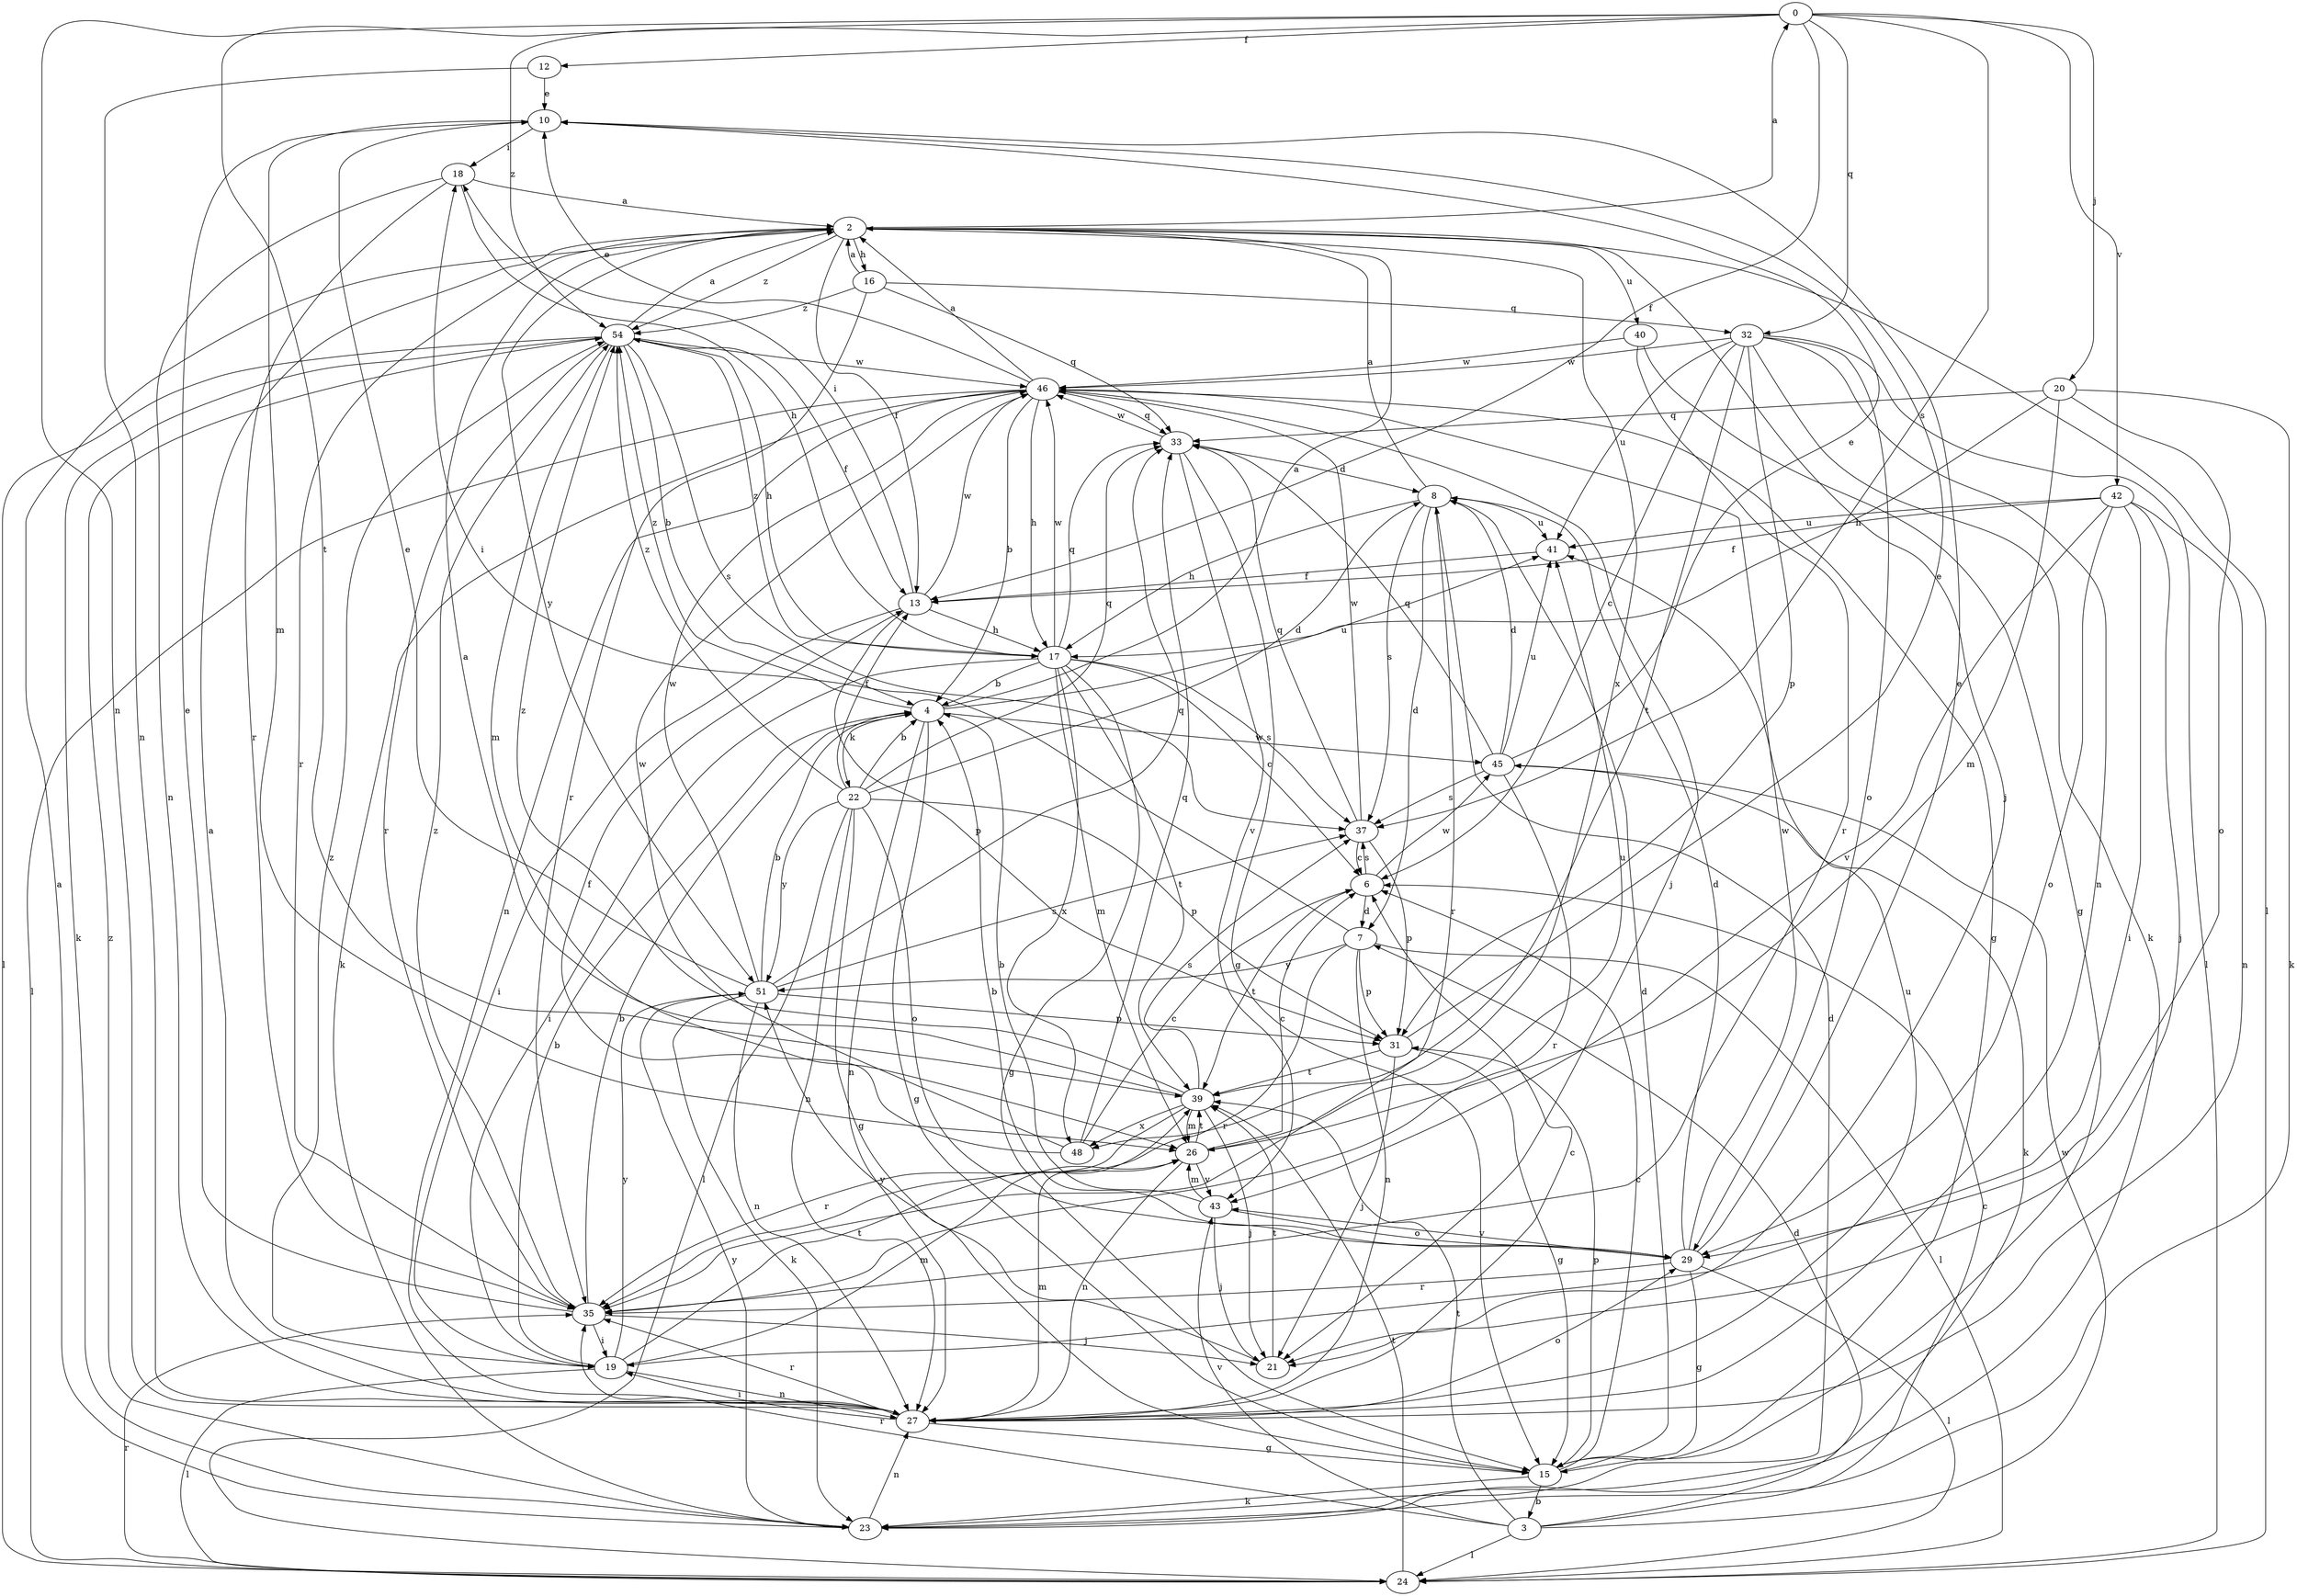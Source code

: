 strict digraph  {
0;
2;
3;
4;
6;
7;
8;
10;
12;
13;
15;
16;
17;
18;
19;
20;
21;
22;
23;
24;
26;
27;
29;
31;
32;
33;
35;
37;
39;
40;
41;
42;
43;
45;
46;
48;
51;
54;
0 -> 12  [label=f];
0 -> 13  [label=f];
0 -> 20  [label=j];
0 -> 27  [label=n];
0 -> 32  [label=q];
0 -> 37  [label=s];
0 -> 39  [label=t];
0 -> 42  [label=v];
0 -> 54  [label=z];
2 -> 0  [label=a];
2 -> 13  [label=f];
2 -> 16  [label=h];
2 -> 21  [label=j];
2 -> 24  [label=l];
2 -> 35  [label=r];
2 -> 40  [label=u];
2 -> 48  [label=x];
2 -> 51  [label=y];
2 -> 54  [label=z];
3 -> 6  [label=c];
3 -> 7  [label=d];
3 -> 24  [label=l];
3 -> 35  [label=r];
3 -> 39  [label=t];
3 -> 43  [label=v];
3 -> 45  [label=w];
4 -> 2  [label=a];
4 -> 15  [label=g];
4 -> 22  [label=k];
4 -> 27  [label=n];
4 -> 41  [label=u];
4 -> 45  [label=w];
4 -> 54  [label=z];
6 -> 7  [label=d];
6 -> 37  [label=s];
6 -> 39  [label=t];
6 -> 45  [label=w];
7 -> 18  [label=i];
7 -> 24  [label=l];
7 -> 27  [label=n];
7 -> 31  [label=p];
7 -> 35  [label=r];
7 -> 51  [label=y];
8 -> 2  [label=a];
8 -> 7  [label=d];
8 -> 17  [label=h];
8 -> 35  [label=r];
8 -> 37  [label=s];
8 -> 41  [label=u];
10 -> 18  [label=i];
10 -> 26  [label=m];
12 -> 10  [label=e];
12 -> 27  [label=n];
13 -> 17  [label=h];
13 -> 18  [label=i];
13 -> 19  [label=i];
13 -> 31  [label=p];
13 -> 46  [label=w];
15 -> 3  [label=b];
15 -> 6  [label=c];
15 -> 8  [label=d];
15 -> 23  [label=k];
15 -> 31  [label=p];
16 -> 2  [label=a];
16 -> 32  [label=q];
16 -> 33  [label=q];
16 -> 35  [label=r];
16 -> 54  [label=z];
17 -> 4  [label=b];
17 -> 6  [label=c];
17 -> 15  [label=g];
17 -> 19  [label=i];
17 -> 26  [label=m];
17 -> 33  [label=q];
17 -> 37  [label=s];
17 -> 39  [label=t];
17 -> 46  [label=w];
17 -> 48  [label=x];
17 -> 54  [label=z];
18 -> 2  [label=a];
18 -> 17  [label=h];
18 -> 27  [label=n];
18 -> 35  [label=r];
19 -> 4  [label=b];
19 -> 24  [label=l];
19 -> 26  [label=m];
19 -> 27  [label=n];
19 -> 39  [label=t];
19 -> 51  [label=y];
19 -> 54  [label=z];
20 -> 17  [label=h];
20 -> 23  [label=k];
20 -> 26  [label=m];
20 -> 29  [label=o];
20 -> 33  [label=q];
21 -> 39  [label=t];
21 -> 51  [label=y];
22 -> 4  [label=b];
22 -> 8  [label=d];
22 -> 13  [label=f];
22 -> 15  [label=g];
22 -> 24  [label=l];
22 -> 27  [label=n];
22 -> 29  [label=o];
22 -> 31  [label=p];
22 -> 33  [label=q];
22 -> 51  [label=y];
22 -> 54  [label=z];
23 -> 2  [label=a];
23 -> 8  [label=d];
23 -> 27  [label=n];
23 -> 51  [label=y];
23 -> 54  [label=z];
24 -> 35  [label=r];
24 -> 39  [label=t];
26 -> 6  [label=c];
26 -> 27  [label=n];
26 -> 39  [label=t];
26 -> 41  [label=u];
26 -> 43  [label=v];
27 -> 2  [label=a];
27 -> 6  [label=c];
27 -> 15  [label=g];
27 -> 19  [label=i];
27 -> 26  [label=m];
27 -> 29  [label=o];
27 -> 35  [label=r];
27 -> 41  [label=u];
29 -> 4  [label=b];
29 -> 8  [label=d];
29 -> 10  [label=e];
29 -> 15  [label=g];
29 -> 24  [label=l];
29 -> 35  [label=r];
29 -> 43  [label=v];
29 -> 46  [label=w];
31 -> 10  [label=e];
31 -> 15  [label=g];
31 -> 21  [label=j];
31 -> 39  [label=t];
32 -> 6  [label=c];
32 -> 23  [label=k];
32 -> 24  [label=l];
32 -> 27  [label=n];
32 -> 29  [label=o];
32 -> 31  [label=p];
32 -> 39  [label=t];
32 -> 41  [label=u];
32 -> 46  [label=w];
33 -> 8  [label=d];
33 -> 15  [label=g];
33 -> 43  [label=v];
33 -> 46  [label=w];
35 -> 4  [label=b];
35 -> 10  [label=e];
35 -> 19  [label=i];
35 -> 21  [label=j];
35 -> 54  [label=z];
37 -> 6  [label=c];
37 -> 31  [label=p];
37 -> 33  [label=q];
37 -> 46  [label=w];
39 -> 2  [label=a];
39 -> 21  [label=j];
39 -> 26  [label=m];
39 -> 35  [label=r];
39 -> 37  [label=s];
39 -> 48  [label=x];
39 -> 54  [label=z];
40 -> 15  [label=g];
40 -> 35  [label=r];
40 -> 46  [label=w];
41 -> 13  [label=f];
42 -> 13  [label=f];
42 -> 19  [label=i];
42 -> 21  [label=j];
42 -> 27  [label=n];
42 -> 29  [label=o];
42 -> 41  [label=u];
42 -> 43  [label=v];
43 -> 4  [label=b];
43 -> 21  [label=j];
43 -> 26  [label=m];
43 -> 29  [label=o];
45 -> 8  [label=d];
45 -> 10  [label=e];
45 -> 23  [label=k];
45 -> 33  [label=q];
45 -> 35  [label=r];
45 -> 37  [label=s];
45 -> 41  [label=u];
46 -> 2  [label=a];
46 -> 4  [label=b];
46 -> 10  [label=e];
46 -> 15  [label=g];
46 -> 17  [label=h];
46 -> 21  [label=j];
46 -> 23  [label=k];
46 -> 24  [label=l];
46 -> 27  [label=n];
46 -> 33  [label=q];
48 -> 6  [label=c];
48 -> 13  [label=f];
48 -> 33  [label=q];
48 -> 46  [label=w];
51 -> 4  [label=b];
51 -> 10  [label=e];
51 -> 23  [label=k];
51 -> 27  [label=n];
51 -> 31  [label=p];
51 -> 33  [label=q];
51 -> 37  [label=s];
51 -> 46  [label=w];
54 -> 2  [label=a];
54 -> 4  [label=b];
54 -> 13  [label=f];
54 -> 17  [label=h];
54 -> 23  [label=k];
54 -> 24  [label=l];
54 -> 26  [label=m];
54 -> 35  [label=r];
54 -> 37  [label=s];
54 -> 46  [label=w];
}
